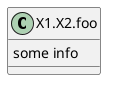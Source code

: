 ' 3.19 Automatic namespace creation, PlantUML Language Reference Guide (V8037, p. 45)
@startuml

set namespaceSeparator none
class X1.X2.foo {
    some info
}

@enduml
